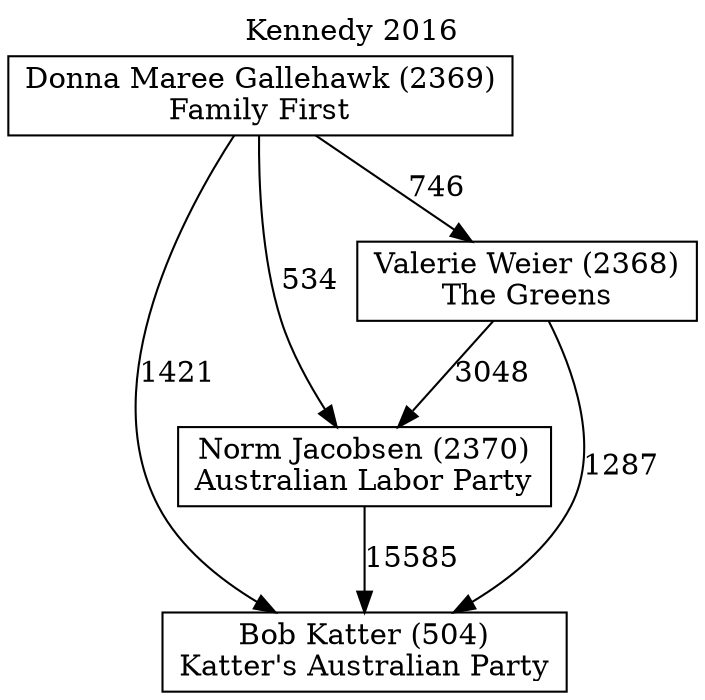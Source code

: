 // House preference flow
digraph "Bob Katter (504)_Kennedy_2016" {
	graph [label="Kennedy 2016" labelloc=t mclimit=10]
	node [shape=box]
	"Bob Katter (504)" [label="Bob Katter (504)
Katter's Australian Party"]
	"Norm Jacobsen (2370)" [label="Norm Jacobsen (2370)
Australian Labor Party"]
	"Valerie Weier (2368)" [label="Valerie Weier (2368)
The Greens"]
	"Donna Maree Gallehawk (2369)" [label="Donna Maree Gallehawk (2369)
Family First"]
	"Norm Jacobsen (2370)" -> "Bob Katter (504)" [label=15585]
	"Valerie Weier (2368)" -> "Norm Jacobsen (2370)" [label=3048]
	"Donna Maree Gallehawk (2369)" -> "Valerie Weier (2368)" [label=746]
	"Valerie Weier (2368)" -> "Bob Katter (504)" [label=1287]
	"Donna Maree Gallehawk (2369)" -> "Bob Katter (504)" [label=1421]
	"Donna Maree Gallehawk (2369)" -> "Norm Jacobsen (2370)" [label=534]
}
